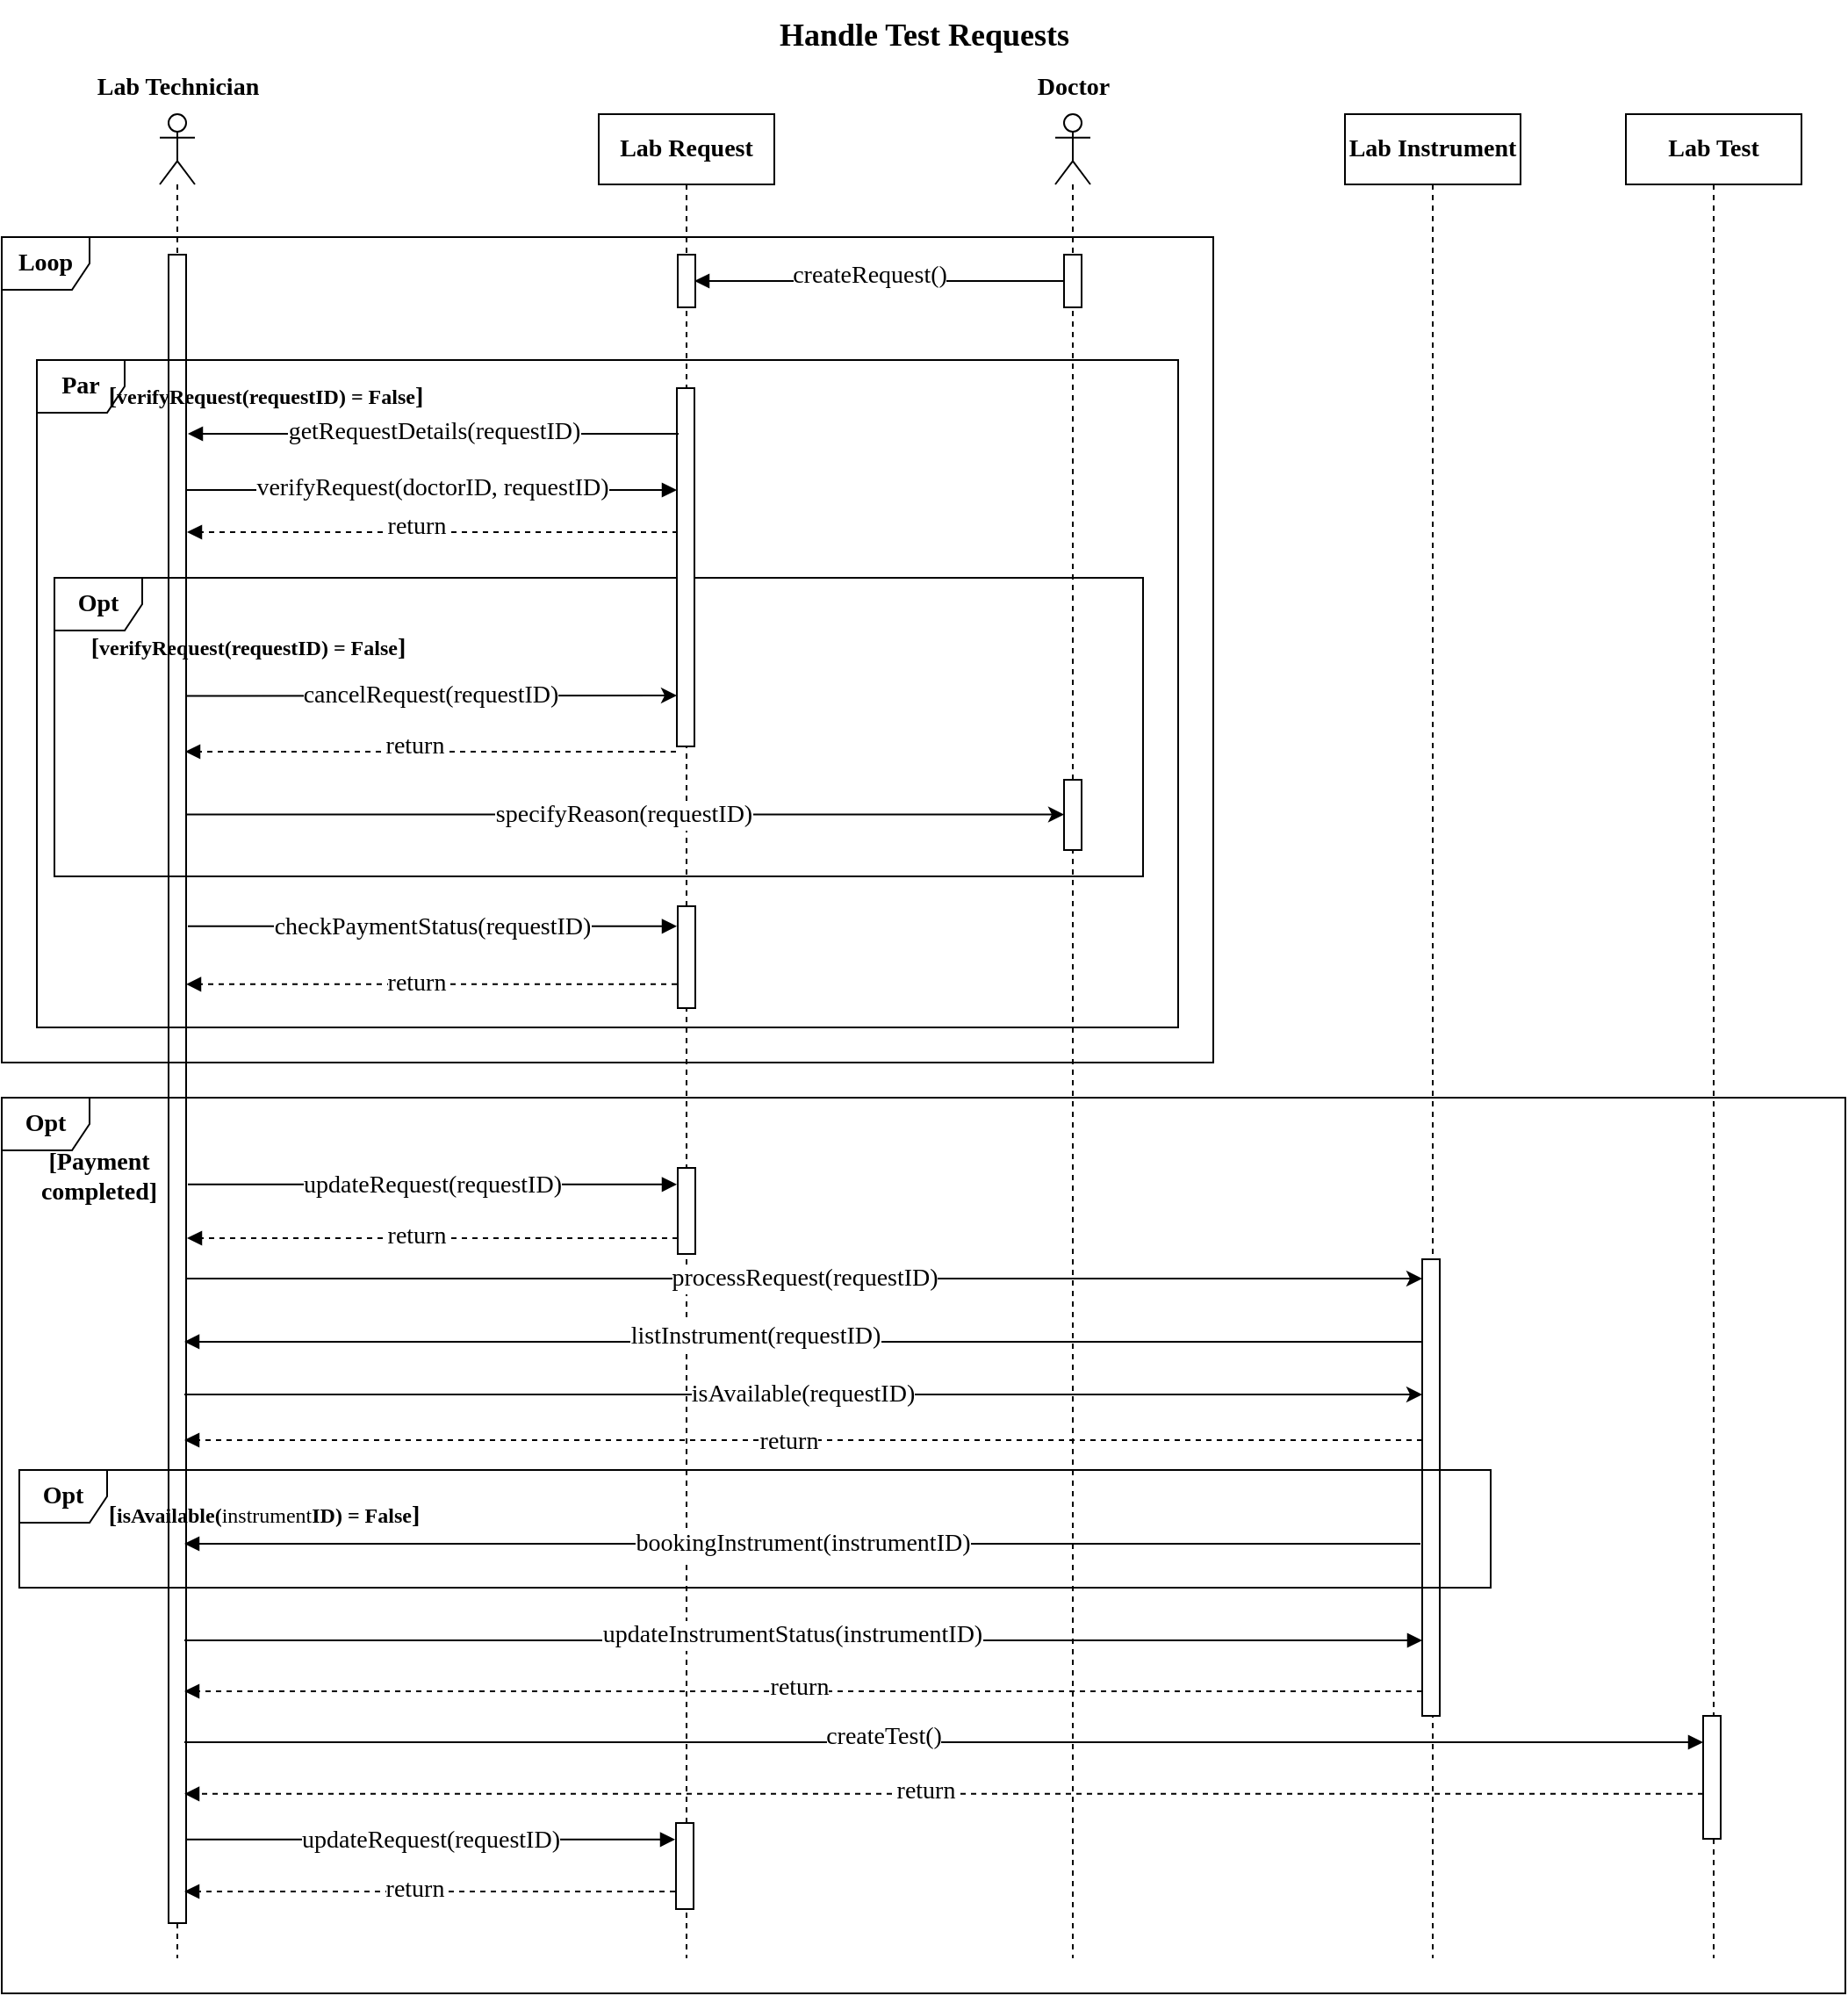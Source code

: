 <mxfile version="22.1.11" type="device">
  <diagram name="第 1 页" id="NIWxXK1TMyFCqn1yiirt">
    <mxGraphModel dx="1221" dy="618" grid="1" gridSize="10" guides="1" tooltips="1" connect="1" arrows="1" fold="1" page="1" pageScale="1" pageWidth="1169" pageHeight="827" math="0" shadow="0">
      <root>
        <mxCell id="0" />
        <mxCell id="1" parent="0" />
        <mxCell id="DlNxd_n6RIFIFVD-ujGh-35" value="" style="html=1;verticalAlign=bottom;labelBackgroundColor=none;endArrow=block;endFill=1;endSize=6;align=left;rounded=0;dashed=1;fontFamily=Times New Roman;fontSize=14;" parent="1" edge="1">
          <mxGeometry x="-1" relative="1" as="geometry">
            <mxPoint x="574" y="513" as="sourcePoint" />
            <mxPoint x="294.5" y="513" as="targetPoint" />
          </mxGeometry>
        </mxCell>
        <mxCell id="DlNxd_n6RIFIFVD-ujGh-36" value="return" style="edgeLabel;html=1;align=center;verticalAlign=middle;resizable=0;points=[];fontFamily=Times New Roman;fontSize=14;" parent="DlNxd_n6RIFIFVD-ujGh-35" vertex="1" connectable="0">
          <mxGeometry x="0.087" y="-3" relative="1" as="geometry">
            <mxPoint x="3" as="offset" />
          </mxGeometry>
        </mxCell>
        <mxCell id="16olr8pQFl9PobuFe9gn-3" value="&lt;font style=&quot;font-size: 18px;&quot;&gt;Handle Test Requests&lt;/font&gt;" style="text;html=1;align=center;verticalAlign=middle;resizable=0;points=[];autosize=1;strokeColor=none;fillColor=none;fontFamily=Times New Roman;fontSize=14;fontStyle=1" parent="1" vertex="1">
          <mxGeometry x="620" y="85" width="190" height="40" as="geometry" />
        </mxCell>
        <mxCell id="16olr8pQFl9PobuFe9gn-6" value="&lt;b&gt;&lt;font style=&quot;font-size: 14px;&quot;&gt;Lab Request&lt;/font&gt;&lt;/b&gt;" style="shape=umlLifeline;perimeter=lifelinePerimeter;whiteSpace=wrap;html=1;container=1;dropTarget=0;collapsible=0;recursiveResize=0;outlineConnect=0;portConstraint=eastwest;newEdgeStyle={&quot;curved&quot;:0,&quot;rounded&quot;:0};align=center;fontFamily=Times New Roman;" parent="1" vertex="1">
          <mxGeometry x="530" y="150" width="100" height="1050" as="geometry" />
        </mxCell>
        <mxCell id="DlNxd_n6RIFIFVD-ujGh-26" value="" style="html=1;points=[[0,0,0,0,5],[0,1,0,0,-5],[1,0,0,0,5],[1,1,0,0,-5]];perimeter=orthogonalPerimeter;outlineConnect=0;targetShapes=umlLifeline;portConstraint=eastwest;newEdgeStyle={&quot;curved&quot;:0,&quot;rounded&quot;:0};fontFamily=Times New Roman;" parent="16olr8pQFl9PobuFe9gn-6" vertex="1">
          <mxGeometry x="45" y="451" width="10" height="58" as="geometry" />
        </mxCell>
        <mxCell id="CJSI5H3gmC3imXOILsM5-1" value="" style="html=1;points=[[0,0,0,0,5],[0,1,0,0,-5],[1,0,0,0,5],[1,1,0,0,-5]];perimeter=orthogonalPerimeter;outlineConnect=0;targetShapes=umlLifeline;portConstraint=eastwest;newEdgeStyle={&quot;curved&quot;:0,&quot;rounded&quot;:0};fontFamily=Times New Roman;" parent="16olr8pQFl9PobuFe9gn-6" vertex="1">
          <mxGeometry x="45" y="600" width="10" height="49" as="geometry" />
        </mxCell>
        <mxCell id="CJSI5H3gmC3imXOILsM5-2" value="" style="edgeStyle=none;orthogonalLoop=1;jettySize=auto;html=1;rounded=0;fontFamily=Times New Roman;endArrow=block;endFill=1;startArrow=none;startFill=0;" parent="16olr8pQFl9PobuFe9gn-6" edge="1">
          <mxGeometry width="100" relative="1" as="geometry">
            <mxPoint x="-234" y="609.41" as="sourcePoint" />
            <mxPoint x="44.5" y="609.41" as="targetPoint" />
            <Array as="points" />
          </mxGeometry>
        </mxCell>
        <mxCell id="CJSI5H3gmC3imXOILsM5-3" value="&lt;font style=&quot;font-size: 14px;&quot;&gt;updateRequest(requestID)&lt;/font&gt;" style="edgeLabel;html=1;align=center;verticalAlign=middle;resizable=0;points=[];fontFamily=Times New Roman;" parent="CJSI5H3gmC3imXOILsM5-2" vertex="1" connectable="0">
          <mxGeometry x="-0.002" relative="1" as="geometry">
            <mxPoint as="offset" />
          </mxGeometry>
        </mxCell>
        <mxCell id="CJSI5H3gmC3imXOILsM5-4" value="" style="html=1;verticalAlign=bottom;labelBackgroundColor=none;endArrow=block;endFill=1;endSize=6;align=left;rounded=0;dashed=1;fontFamily=Times New Roman;fontSize=14;" parent="16olr8pQFl9PobuFe9gn-6" edge="1">
          <mxGeometry x="-1" relative="1" as="geometry">
            <mxPoint x="45" y="640" as="sourcePoint" />
            <mxPoint x="-234.5" y="640" as="targetPoint" />
          </mxGeometry>
        </mxCell>
        <mxCell id="CJSI5H3gmC3imXOILsM5-5" value="return" style="edgeLabel;html=1;align=center;verticalAlign=middle;resizable=0;points=[];fontFamily=Times New Roman;fontSize=14;" parent="CJSI5H3gmC3imXOILsM5-4" vertex="1" connectable="0">
          <mxGeometry x="0.087" y="-3" relative="1" as="geometry">
            <mxPoint x="3" y="2" as="offset" />
          </mxGeometry>
        </mxCell>
        <mxCell id="16olr8pQFl9PobuFe9gn-9" value="&lt;b&gt;&lt;font style=&quot;font-size: 14px;&quot;&gt;Lab Test&lt;/font&gt;&lt;/b&gt;" style="shape=umlLifeline;perimeter=lifelinePerimeter;whiteSpace=wrap;html=1;container=1;dropTarget=0;collapsible=0;recursiveResize=0;outlineConnect=0;portConstraint=eastwest;newEdgeStyle={&quot;curved&quot;:0,&quot;rounded&quot;:0};fontFamily=Times New Roman;" parent="1" vertex="1">
          <mxGeometry x="1115" y="150" width="100" height="1050" as="geometry" />
        </mxCell>
        <mxCell id="16olr8pQFl9PobuFe9gn-12" value="&lt;font style=&quot;font-size: 14px;&quot;&gt;&lt;b&gt;Lab Instrument&lt;/b&gt;&lt;/font&gt;" style="shape=umlLifeline;perimeter=lifelinePerimeter;whiteSpace=wrap;html=1;container=1;dropTarget=0;collapsible=0;recursiveResize=0;outlineConnect=0;portConstraint=eastwest;newEdgeStyle={&quot;curved&quot;:0,&quot;rounded&quot;:0};fontFamily=Times New Roman;" parent="1" vertex="1">
          <mxGeometry x="955" y="150" width="100" height="1050" as="geometry" />
        </mxCell>
        <mxCell id="16olr8pQFl9PobuFe9gn-15" value="" style="shape=umlLifeline;perimeter=lifelinePerimeter;whiteSpace=wrap;html=1;container=1;dropTarget=0;collapsible=0;recursiveResize=0;outlineConnect=0;portConstraint=eastwest;newEdgeStyle={&quot;curved&quot;:0,&quot;rounded&quot;:0};participant=umlActor;fontFamily=Times New Roman;" parent="1" vertex="1">
          <mxGeometry x="280" y="150" width="20" height="1050" as="geometry" />
        </mxCell>
        <mxCell id="16olr8pQFl9PobuFe9gn-19" value="" style="html=1;points=[[0,0,0,0,5],[0,1,0,0,-5],[1,0,0,0,5],[1,1,0,0,-5]];perimeter=orthogonalPerimeter;outlineConnect=0;targetShapes=umlLifeline;portConstraint=eastwest;newEdgeStyle={&quot;curved&quot;:0,&quot;rounded&quot;:0};fontFamily=Times New Roman;" parent="16olr8pQFl9PobuFe9gn-15" vertex="1">
          <mxGeometry x="5" y="80" width="10" height="950" as="geometry" />
        </mxCell>
        <mxCell id="16olr8pQFl9PobuFe9gn-17" value="Lab Technician" style="text;html=1;align=center;verticalAlign=middle;resizable=0;points=[];autosize=1;strokeColor=none;fillColor=none;fontFamily=Times New Roman;fontStyle=1;fontSize=14;" parent="1" vertex="1">
          <mxGeometry x="230" y="120" width="120" height="30" as="geometry" />
        </mxCell>
        <mxCell id="16olr8pQFl9PobuFe9gn-64" value="&lt;p&gt;&lt;font&gt;&lt;span style=&quot;font-size: 14px;&quot;&gt;&lt;b&gt;Opt&lt;/b&gt;&lt;/span&gt;&lt;/font&gt;&lt;/p&gt;" style="shape=umlFrame;whiteSpace=wrap;html=1;pointerEvents=0;recursiveResize=0;container=0;collapsible=0;width=50;fontFamily=Times New Roman;" parent="1" vertex="1">
          <mxGeometry x="220" y="414" width="620" height="170" as="geometry" />
        </mxCell>
        <mxCell id="VP1BYQy64cvlC65ktkvg-35" value="&lt;p&gt;&lt;font&gt;&lt;span style=&quot;font-size: 14px;&quot;&gt;&lt;b&gt;Loop&lt;/b&gt;&lt;/span&gt;&lt;/font&gt;&lt;/p&gt;" style="shape=umlFrame;whiteSpace=wrap;html=1;pointerEvents=0;recursiveResize=0;container=0;collapsible=0;width=50;fontFamily=Times New Roman;" parent="1" vertex="1">
          <mxGeometry x="190" y="220" width="690" height="470" as="geometry" />
        </mxCell>
        <mxCell id="VP1BYQy64cvlC65ktkvg-53" value="" style="html=1;points=[[0,0,0,0,5],[0,1,0,0,-5],[1,0,0,0,5],[1,1,0,0,-5]];perimeter=orthogonalPerimeter;outlineConnect=0;targetShapes=umlLifeline;portConstraint=eastwest;newEdgeStyle={&quot;curved&quot;:0,&quot;rounded&quot;:0};fontFamily=Times New Roman;" parent="1" vertex="1">
          <mxGeometry x="574.5" y="306" width="10" height="204" as="geometry" />
        </mxCell>
        <mxCell id="VP1BYQy64cvlC65ktkvg-42" value="" style="edgeStyle=none;orthogonalLoop=1;jettySize=auto;html=1;rounded=0;fontFamily=Times New Roman;endArrow=block;endFill=1;startArrow=none;startFill=0;" parent="1" edge="1">
          <mxGeometry width="100" relative="1" as="geometry">
            <mxPoint x="296" y="612.41" as="sourcePoint" />
            <mxPoint x="574.5" y="612.41" as="targetPoint" />
            <Array as="points" />
          </mxGeometry>
        </mxCell>
        <mxCell id="VP1BYQy64cvlC65ktkvg-43" value="&lt;font style=&quot;font-size: 14px;&quot;&gt;checkPaymentStatus(requestID)&lt;/font&gt;" style="edgeLabel;html=1;align=center;verticalAlign=middle;resizable=0;points=[];fontFamily=Times New Roman;" parent="VP1BYQy64cvlC65ktkvg-42" vertex="1" connectable="0">
          <mxGeometry x="-0.002" relative="1" as="geometry">
            <mxPoint as="offset" />
          </mxGeometry>
        </mxCell>
        <mxCell id="xHdds-Xrc0dDvPUilXBw-2" value="&lt;font style=&quot;&quot;&gt;&lt;b&gt;&lt;span style=&quot;font-size: 14px;&quot;&gt;[&lt;/span&gt;verifyRequest(&lt;/b&gt;&lt;b style=&quot;border-color: var(--border-color);&quot;&gt;requestID&lt;/b&gt;&lt;b&gt;) = False&lt;span style=&quot;font-size: 14px;&quot;&gt;]&lt;/span&gt;&lt;/b&gt;&lt;/font&gt;" style="text;html=1;align=center;verticalAlign=middle;resizable=0;points=[];autosize=1;strokeColor=none;fillColor=none;fontFamily=Times New Roman;" parent="1" vertex="1">
          <mxGeometry x="230" y="439" width="200" height="30" as="geometry" />
        </mxCell>
        <mxCell id="DlNxd_n6RIFIFVD-ujGh-1" value="" style="shape=umlLifeline;perimeter=lifelinePerimeter;whiteSpace=wrap;html=1;container=1;dropTarget=0;collapsible=0;recursiveResize=0;outlineConnect=0;portConstraint=eastwest;newEdgeStyle={&quot;curved&quot;:0,&quot;rounded&quot;:0};participant=umlActor;fontFamily=Times New Roman;" parent="1" vertex="1">
          <mxGeometry x="790" y="150" width="20" height="1050" as="geometry" />
        </mxCell>
        <mxCell id="16olr8pQFl9PobuFe9gn-18" value="" style="html=1;points=[[0,0,0,0,5],[0,1,0,0,-5],[1,0,0,0,5],[1,1,0,0,-5]];perimeter=orthogonalPerimeter;outlineConnect=0;targetShapes=umlLifeline;portConstraint=eastwest;newEdgeStyle={&quot;curved&quot;:0,&quot;rounded&quot;:0};fontFamily=Times New Roman;" parent="DlNxd_n6RIFIFVD-ujGh-1" vertex="1">
          <mxGeometry x="-215" y="80" width="10" height="30" as="geometry" />
        </mxCell>
        <mxCell id="16olr8pQFl9PobuFe9gn-20" value="" style="html=1;verticalAlign=bottom;labelBackgroundColor=none;endArrow=block;endFill=1;endSize=6;align=left;rounded=0;fontFamily=Times New Roman;exitX=0;exitY=0;exitDx=0;exitDy=5;exitPerimeter=0;" parent="DlNxd_n6RIFIFVD-ujGh-1" edge="1">
          <mxGeometry x="-1" relative="1" as="geometry">
            <mxPoint x="4.5" y="95" as="sourcePoint" />
            <mxPoint x="-205.5" y="95" as="targetPoint" />
          </mxGeometry>
        </mxCell>
        <mxCell id="16olr8pQFl9PobuFe9gn-27" value="createRequest()" style="edgeLabel;html=1;align=center;verticalAlign=middle;resizable=0;points=[];fontFamily=Times New Roman;fontSize=14;" parent="16olr8pQFl9PobuFe9gn-20" vertex="1" connectable="0">
          <mxGeometry x="0.087" y="-3" relative="1" as="geometry">
            <mxPoint x="3" as="offset" />
          </mxGeometry>
        </mxCell>
        <mxCell id="DlNxd_n6RIFIFVD-ujGh-2" value="" style="html=1;points=[[0,0,0,0,5],[0,1,0,0,-5],[1,0,0,0,5],[1,1,0,0,-5]];perimeter=orthogonalPerimeter;outlineConnect=0;targetShapes=umlLifeline;portConstraint=eastwest;newEdgeStyle={&quot;curved&quot;:0,&quot;rounded&quot;:0};fontFamily=Times New Roman;" parent="DlNxd_n6RIFIFVD-ujGh-1" vertex="1">
          <mxGeometry x="5" y="80" width="10" height="30" as="geometry" />
        </mxCell>
        <mxCell id="DlNxd_n6RIFIFVD-ujGh-3" value="Doctor" style="text;html=1;align=center;verticalAlign=middle;resizable=0;points=[];autosize=1;strokeColor=none;fillColor=none;fontFamily=Times New Roman;fontStyle=1;fontSize=14;" parent="1" vertex="1">
          <mxGeometry x="770" y="120" width="60" height="30" as="geometry" />
        </mxCell>
        <mxCell id="VP1BYQy64cvlC65ktkvg-59" value="" style="edgeStyle=none;orthogonalLoop=1;jettySize=auto;html=1;rounded=0;fontFamily=Times New Roman;" parent="1" edge="1">
          <mxGeometry width="100" relative="1" as="geometry">
            <mxPoint x="294.5" y="548.77" as="sourcePoint" />
            <mxPoint x="795" y="548.77" as="targetPoint" />
            <Array as="points" />
          </mxGeometry>
        </mxCell>
        <mxCell id="VP1BYQy64cvlC65ktkvg-60" value="&lt;font style=&quot;font-size: 14px;&quot;&gt;specifyReason(requestID)&lt;/font&gt;" style="edgeLabel;html=1;align=center;verticalAlign=middle;resizable=0;points=[];fontFamily=Times New Roman;" parent="VP1BYQy64cvlC65ktkvg-59" vertex="1" connectable="0">
          <mxGeometry x="-0.002" relative="1" as="geometry">
            <mxPoint as="offset" />
          </mxGeometry>
        </mxCell>
        <mxCell id="DlNxd_n6RIFIFVD-ujGh-8" value="" style="html=1;points=[[0,0,0,0,5],[0,1,0,0,-5],[1,0,0,0,5],[1,1,0,0,-5]];perimeter=orthogonalPerimeter;outlineConnect=0;targetShapes=umlLifeline;portConstraint=eastwest;newEdgeStyle={&quot;curved&quot;:0,&quot;rounded&quot;:0};fontFamily=Times New Roman;" parent="1" vertex="1">
          <mxGeometry x="795" y="529" width="10" height="40" as="geometry" />
        </mxCell>
        <mxCell id="DlNxd_n6RIFIFVD-ujGh-6" value="" style="edgeStyle=none;orthogonalLoop=1;jettySize=auto;html=1;rounded=0;fontFamily=Times New Roman;" parent="1" edge="1">
          <mxGeometry width="100" relative="1" as="geometry">
            <mxPoint x="294.5" y="481.25" as="sourcePoint" />
            <mxPoint x="574.5" y="481" as="targetPoint" />
            <Array as="points" />
          </mxGeometry>
        </mxCell>
        <mxCell id="DlNxd_n6RIFIFVD-ujGh-7" value="&lt;font style=&quot;font-size: 14px;&quot;&gt;cancelRequest(requestID)&lt;/font&gt;" style="edgeLabel;html=1;align=center;verticalAlign=middle;resizable=0;points=[];fontFamily=Times New Roman;" parent="DlNxd_n6RIFIFVD-ujGh-6" vertex="1" connectable="0">
          <mxGeometry x="-0.002" relative="1" as="geometry">
            <mxPoint as="offset" />
          </mxGeometry>
        </mxCell>
        <mxCell id="VP1BYQy64cvlC65ktkvg-36" value="" style="edgeStyle=none;orthogonalLoop=1;jettySize=auto;html=1;rounded=0;fontFamily=Times New Roman;endArrow=block;endFill=1;startArrow=none;startFill=0;" parent="1" edge="1">
          <mxGeometry width="100" relative="1" as="geometry">
            <mxPoint x="295" y="364" as="sourcePoint" />
            <mxPoint x="574.5" y="364" as="targetPoint" />
            <Array as="points" />
          </mxGeometry>
        </mxCell>
        <mxCell id="VP1BYQy64cvlC65ktkvg-37" value="&lt;font style=&quot;font-size: 14px;&quot;&gt;verifyRequest(doctorID, requestID)&lt;/font&gt;" style="edgeLabel;html=1;align=center;verticalAlign=middle;resizable=0;points=[];fontFamily=Times New Roman;" parent="VP1BYQy64cvlC65ktkvg-36" vertex="1" connectable="0">
          <mxGeometry x="-0.002" relative="1" as="geometry">
            <mxPoint y="-1" as="offset" />
          </mxGeometry>
        </mxCell>
        <mxCell id="DlNxd_n6RIFIFVD-ujGh-12" value="&lt;p&gt;&lt;font&gt;&lt;span style=&quot;font-size: 14px;&quot;&gt;&lt;b&gt;Par&lt;/b&gt;&lt;/span&gt;&lt;/font&gt;&lt;/p&gt;" style="shape=umlFrame;whiteSpace=wrap;html=1;pointerEvents=0;recursiveResize=0;container=0;collapsible=0;width=50;fontFamily=Times New Roman;" parent="1" vertex="1">
          <mxGeometry x="210" y="290" width="650" height="380" as="geometry" />
        </mxCell>
        <mxCell id="DlNxd_n6RIFIFVD-ujGh-13" value="&lt;font style=&quot;&quot;&gt;&lt;b&gt;&lt;span style=&quot;font-size: 14px;&quot;&gt;[&lt;/span&gt;verifyRequest(requestID) = False&lt;span style=&quot;font-size: 14px;&quot;&gt;]&lt;/span&gt;&lt;/b&gt;&lt;/font&gt;" style="text;html=1;align=center;verticalAlign=middle;resizable=0;points=[];autosize=1;strokeColor=none;fillColor=none;fontFamily=Times New Roman;" parent="1" vertex="1">
          <mxGeometry x="240" y="296" width="200" height="30" as="geometry" />
        </mxCell>
        <mxCell id="DlNxd_n6RIFIFVD-ujGh-24" value="" style="html=1;verticalAlign=bottom;labelBackgroundColor=none;endArrow=block;endFill=1;endSize=6;align=left;rounded=0;dashed=1;fontFamily=Times New Roman;fontSize=14;" parent="1" edge="1">
          <mxGeometry x="-1" relative="1" as="geometry">
            <mxPoint x="574.5" y="645.41" as="sourcePoint" />
            <mxPoint x="295" y="645.41" as="targetPoint" />
          </mxGeometry>
        </mxCell>
        <mxCell id="DlNxd_n6RIFIFVD-ujGh-25" value="return" style="edgeLabel;html=1;align=center;verticalAlign=middle;resizable=0;points=[];fontFamily=Times New Roman;fontSize=14;" parent="DlNxd_n6RIFIFVD-ujGh-24" vertex="1" connectable="0">
          <mxGeometry x="0.087" y="-3" relative="1" as="geometry">
            <mxPoint x="3" y="2" as="offset" />
          </mxGeometry>
        </mxCell>
        <mxCell id="DlNxd_n6RIFIFVD-ujGh-27" value="" style="html=1;verticalAlign=bottom;labelBackgroundColor=none;endArrow=block;endFill=1;endSize=6;align=left;rounded=0;dashed=1;fontFamily=Times New Roman;fontSize=14;" parent="1" edge="1">
          <mxGeometry x="-1" relative="1" as="geometry">
            <mxPoint x="575" y="388" as="sourcePoint" />
            <mxPoint x="295.5" y="388" as="targetPoint" />
          </mxGeometry>
        </mxCell>
        <mxCell id="DlNxd_n6RIFIFVD-ujGh-28" value="return" style="edgeLabel;html=1;align=center;verticalAlign=middle;resizable=0;points=[];fontFamily=Times New Roman;fontSize=14;" parent="DlNxd_n6RIFIFVD-ujGh-27" vertex="1" connectable="0">
          <mxGeometry x="0.087" y="-3" relative="1" as="geometry">
            <mxPoint x="3" as="offset" />
          </mxGeometry>
        </mxCell>
        <mxCell id="DlNxd_n6RIFIFVD-ujGh-33" value="" style="edgeStyle=none;orthogonalLoop=1;jettySize=auto;html=1;rounded=0;fontFamily=Times New Roman;endArrow=none;endFill=0;startArrow=block;startFill=1;" parent="1" edge="1">
          <mxGeometry width="100" relative="1" as="geometry">
            <mxPoint x="296" y="332" as="sourcePoint" />
            <mxPoint x="575.5" y="332" as="targetPoint" />
            <Array as="points" />
          </mxGeometry>
        </mxCell>
        <mxCell id="DlNxd_n6RIFIFVD-ujGh-34" value="&lt;font style=&quot;font-size: 14px;&quot;&gt;getRequestDetails(requestID)&lt;/font&gt;" style="edgeLabel;html=1;align=center;verticalAlign=middle;resizable=0;points=[];fontFamily=Times New Roman;" parent="DlNxd_n6RIFIFVD-ujGh-33" vertex="1" connectable="0">
          <mxGeometry x="-0.002" relative="1" as="geometry">
            <mxPoint y="-1" as="offset" />
          </mxGeometry>
        </mxCell>
        <mxCell id="16olr8pQFl9PobuFe9gn-21" value="" style="html=1;points=[[0,0,0,0,5],[0,1,0,0,-5],[1,0,0,0,5],[1,1,0,0,-5]];perimeter=orthogonalPerimeter;outlineConnect=0;targetShapes=umlLifeline;portConstraint=eastwest;newEdgeStyle={&quot;curved&quot;:0,&quot;rounded&quot;:0};fontFamily=Times New Roman;fontSize=14;" parent="1" vertex="1">
          <mxGeometry x="1159" y="1062" width="10" height="70" as="geometry" />
        </mxCell>
        <mxCell id="VP1BYQy64cvlC65ktkvg-70" value="" style="html=1;points=[[0,0,0,0,5],[0,1,0,0,-5],[1,0,0,0,5],[1,1,0,0,-5]];perimeter=orthogonalPerimeter;outlineConnect=0;targetShapes=umlLifeline;portConstraint=eastwest;newEdgeStyle={&quot;curved&quot;:0,&quot;rounded&quot;:0};fontFamily=Times New Roman;fontSize=14;" parent="1" vertex="1">
          <mxGeometry x="999" y="802" width="10" height="260" as="geometry" />
        </mxCell>
        <mxCell id="VP1BYQy64cvlC65ktkvg-67" value="&lt;p&gt;&lt;font&gt;&lt;span style=&quot;font-size: 14px;&quot;&gt;&lt;b&gt;Opt&lt;/b&gt;&lt;/span&gt;&lt;/font&gt;&lt;/p&gt;" style="shape=umlFrame;whiteSpace=wrap;html=1;pointerEvents=0;recursiveResize=0;container=0;collapsible=0;width=50;fontFamily=Times New Roman;" parent="1" vertex="1">
          <mxGeometry x="190" y="710" width="1050" height="510" as="geometry" />
        </mxCell>
        <mxCell id="VP1BYQy64cvlC65ktkvg-68" value="" style="edgeStyle=none;orthogonalLoop=1;jettySize=auto;html=1;rounded=0;fontFamily=Times New Roman;fontSize=14;" parent="1" edge="1">
          <mxGeometry width="100" relative="1" as="geometry">
            <mxPoint x="295" y="813" as="sourcePoint" />
            <mxPoint x="999" y="813" as="targetPoint" />
            <Array as="points" />
          </mxGeometry>
        </mxCell>
        <mxCell id="VP1BYQy64cvlC65ktkvg-69" value="&lt;font style=&quot;font-size: 14px;&quot;&gt;processRequest(requestID)&lt;/font&gt;" style="edgeLabel;html=1;align=center;verticalAlign=middle;resizable=0;points=[];fontFamily=Times New Roman;fontSize=14;" parent="VP1BYQy64cvlC65ktkvg-68" vertex="1" connectable="0">
          <mxGeometry x="-0.002" relative="1" as="geometry">
            <mxPoint as="offset" />
          </mxGeometry>
        </mxCell>
        <mxCell id="xHdds-Xrc0dDvPUilXBw-5" value="&lt;font style=&quot;font-size: 14px;&quot;&gt;&lt;font style=&quot;font-size: 14px;&quot;&gt;&lt;b style=&quot;font-size: 14px;&quot;&gt;[&lt;/b&gt;&lt;/font&gt;&lt;b style=&quot;font-size: 14px;&quot;&gt;Payment&lt;br style=&quot;border-color: var(--border-color); font-size: 14px;&quot;&gt;completed&lt;/b&gt;&lt;font style=&quot;font-size: 14px;&quot;&gt;&lt;b style=&quot;font-size: 14px;&quot;&gt;]&lt;/b&gt;&lt;/font&gt;&lt;/font&gt;" style="text;html=1;align=center;verticalAlign=middle;resizable=0;points=[];autosize=1;strokeColor=none;fillColor=none;fontFamily=Times New Roman;fontSize=14;" parent="1" vertex="1">
          <mxGeometry x="200" y="730" width="90" height="50" as="geometry" />
        </mxCell>
        <mxCell id="xHdds-Xrc0dDvPUilXBw-6" value="&lt;p&gt;&lt;font&gt;&lt;span style=&quot;font-size: 14px;&quot;&gt;&lt;b&gt;Opt&lt;/b&gt;&lt;/span&gt;&lt;/font&gt;&lt;/p&gt;" style="shape=umlFrame;whiteSpace=wrap;html=1;pointerEvents=0;recursiveResize=0;container=0;collapsible=0;width=50;fontFamily=Times New Roman;" parent="1" vertex="1">
          <mxGeometry x="200" y="922" width="838" height="67" as="geometry" />
        </mxCell>
        <mxCell id="xHdds-Xrc0dDvPUilXBw-12" value="" style="html=1;verticalAlign=bottom;labelBackgroundColor=none;endArrow=block;endFill=1;endSize=6;align=left;rounded=0;fontFamily=Times New Roman;fontSize=14;strokeColor=default;" parent="1" edge="1">
          <mxGeometry x="-1" relative="1" as="geometry">
            <mxPoint x="999" y="848.95" as="sourcePoint" />
            <mxPoint x="294" y="848.95" as="targetPoint" />
          </mxGeometry>
        </mxCell>
        <mxCell id="xHdds-Xrc0dDvPUilXBw-13" value="listInstrument(requestID)" style="edgeLabel;html=1;align=center;verticalAlign=middle;resizable=0;points=[];fontFamily=Times New Roman;fontSize=14;" parent="xHdds-Xrc0dDvPUilXBw-12" vertex="1" connectable="0">
          <mxGeometry x="0.087" y="-3" relative="1" as="geometry">
            <mxPoint x="3" as="offset" />
          </mxGeometry>
        </mxCell>
        <mxCell id="xHdds-Xrc0dDvPUilXBw-14" value="" style="edgeStyle=none;orthogonalLoop=1;jettySize=auto;html=1;rounded=0;fontFamily=Times New Roman;fontSize=14;endArrow=none;endFill=0;startArrow=block;startFill=1;" parent="1" edge="1">
          <mxGeometry width="100" relative="1" as="geometry">
            <mxPoint x="294" y="964" as="sourcePoint" />
            <mxPoint x="998" y="964" as="targetPoint" />
            <Array as="points" />
          </mxGeometry>
        </mxCell>
        <mxCell id="xHdds-Xrc0dDvPUilXBw-15" value="&lt;font style=&quot;font-size: 14px;&quot;&gt;bookingInstrument(instrumentID)&lt;/font&gt;" style="edgeLabel;html=1;align=center;verticalAlign=middle;resizable=0;points=[];fontFamily=Times New Roman;fontSize=14;" parent="xHdds-Xrc0dDvPUilXBw-14" vertex="1" connectable="0">
          <mxGeometry x="-0.002" relative="1" as="geometry">
            <mxPoint as="offset" />
          </mxGeometry>
        </mxCell>
        <mxCell id="xHdds-Xrc0dDvPUilXBw-16" value="" style="html=1;verticalAlign=bottom;labelBackgroundColor=none;endArrow=none;endFill=0;endSize=6;align=left;rounded=0;fontFamily=Times New Roman;fontSize=14;startArrow=block;startFill=1;" parent="1" edge="1">
          <mxGeometry x="-1" relative="1" as="geometry">
            <mxPoint x="1159" y="1077.0" as="sourcePoint" />
            <mxPoint x="294" y="1077" as="targetPoint" />
          </mxGeometry>
        </mxCell>
        <mxCell id="xHdds-Xrc0dDvPUilXBw-17" value="createTest()" style="edgeLabel;html=1;align=center;verticalAlign=middle;resizable=0;points=[];fontFamily=Times New Roman;fontSize=14;" parent="xHdds-Xrc0dDvPUilXBw-16" vertex="1" connectable="0">
          <mxGeometry x="0.087" y="-3" relative="1" as="geometry">
            <mxPoint x="3" as="offset" />
          </mxGeometry>
        </mxCell>
        <mxCell id="DlNxd_n6RIFIFVD-ujGh-14" value="" style="html=1;verticalAlign=bottom;labelBackgroundColor=none;endArrow=none;endFill=0;endSize=6;align=left;rounded=0;fontFamily=Times New Roman;fontSize=14;startArrow=block;startFill=1;" parent="1" edge="1">
          <mxGeometry x="-1" relative="1" as="geometry">
            <mxPoint x="999" y="1019.0" as="sourcePoint" />
            <mxPoint x="294" y="1019.0" as="targetPoint" />
          </mxGeometry>
        </mxCell>
        <mxCell id="DlNxd_n6RIFIFVD-ujGh-15" value="updateInstrumentStatus(instrumentID)" style="edgeLabel;html=1;align=center;verticalAlign=middle;resizable=0;points=[];fontFamily=Times New Roman;fontSize=14;" parent="DlNxd_n6RIFIFVD-ujGh-14" vertex="1" connectable="0">
          <mxGeometry x="0.087" y="-3" relative="1" as="geometry">
            <mxPoint x="24" as="offset" />
          </mxGeometry>
        </mxCell>
        <mxCell id="DlNxd_n6RIFIFVD-ujGh-16" value="&lt;font style=&quot;&quot;&gt;&lt;span style=&quot;font-weight: bold; font-size: 14px;&quot;&gt;[&lt;/span&gt;&lt;b&gt;isAvailable(&lt;/b&gt;instrument&lt;b&gt;ID) = False&lt;/b&gt;&lt;span style=&quot;font-weight: bold; font-size: 14px;&quot;&gt;]&lt;/span&gt;&lt;/font&gt;" style="text;html=1;align=center;verticalAlign=middle;resizable=0;points=[];autosize=1;strokeColor=none;fillColor=none;fontFamily=Times New Roman;" parent="1" vertex="1">
          <mxGeometry x="239" y="933" width="200" height="30" as="geometry" />
        </mxCell>
        <mxCell id="DlNxd_n6RIFIFVD-ujGh-18" value="" style="html=1;points=[[0,0,0,0,5],[0,1,0,0,-5],[1,0,0,0,5],[1,1,0,0,-5]];perimeter=orthogonalPerimeter;outlineConnect=0;targetShapes=umlLifeline;portConstraint=eastwest;newEdgeStyle={&quot;curved&quot;:0,&quot;rounded&quot;:0};fontFamily=Times New Roman;" parent="1" vertex="1">
          <mxGeometry x="574" y="1123" width="10" height="49" as="geometry" />
        </mxCell>
        <mxCell id="DlNxd_n6RIFIFVD-ujGh-19" value="" style="edgeStyle=none;orthogonalLoop=1;jettySize=auto;html=1;rounded=0;fontFamily=Times New Roman;fontSize=14;" parent="1" edge="1">
          <mxGeometry width="100" relative="1" as="geometry">
            <mxPoint x="294" y="879" as="sourcePoint" />
            <mxPoint x="999" y="879" as="targetPoint" />
            <Array as="points" />
          </mxGeometry>
        </mxCell>
        <mxCell id="DlNxd_n6RIFIFVD-ujGh-20" value="isAvailable(requestID)" style="edgeLabel;html=1;align=center;verticalAlign=middle;resizable=0;points=[];fontFamily=Times New Roman;fontSize=14;" parent="DlNxd_n6RIFIFVD-ujGh-19" vertex="1" connectable="0">
          <mxGeometry x="-0.002" relative="1" as="geometry">
            <mxPoint as="offset" />
          </mxGeometry>
        </mxCell>
        <mxCell id="DlNxd_n6RIFIFVD-ujGh-21" value="" style="html=1;verticalAlign=bottom;labelBackgroundColor=none;endArrow=block;endFill=1;endSize=6;align=left;rounded=0;fontFamily=Times New Roman;fontSize=14;strokeColor=default;dashed=1;" parent="1" edge="1">
          <mxGeometry x="-1" relative="1" as="geometry">
            <mxPoint x="999" y="905.05" as="sourcePoint" />
            <mxPoint x="294" y="905" as="targetPoint" />
          </mxGeometry>
        </mxCell>
        <mxCell id="DlNxd_n6RIFIFVD-ujGh-23" value="&lt;font style=&quot;font-size: 14px;&quot; face=&quot;Times New Roman&quot;&gt;return&lt;/font&gt;" style="edgeLabel;html=1;align=center;verticalAlign=middle;resizable=0;points=[];" parent="DlNxd_n6RIFIFVD-ujGh-21" vertex="1" connectable="0">
          <mxGeometry x="0.025" y="1" relative="1" as="geometry">
            <mxPoint as="offset" />
          </mxGeometry>
        </mxCell>
        <mxCell id="DlNxd_n6RIFIFVD-ujGh-37" value="" style="html=1;verticalAlign=bottom;labelBackgroundColor=none;endArrow=block;endFill=1;endSize=6;align=left;rounded=0;fontFamily=Times New Roman;fontSize=14;strokeColor=default;dashed=1;" parent="1" edge="1">
          <mxGeometry x="-1" relative="1" as="geometry">
            <mxPoint x="999" y="1048.05" as="sourcePoint" />
            <mxPoint x="294" y="1048" as="targetPoint" />
          </mxGeometry>
        </mxCell>
        <mxCell id="DlNxd_n6RIFIFVD-ujGh-43" value="&lt;font style=&quot;font-size: 14px;&quot; face=&quot;Times New Roman&quot;&gt;return&lt;/font&gt;" style="edgeLabel;html=1;align=center;verticalAlign=middle;resizable=0;points=[];" parent="DlNxd_n6RIFIFVD-ujGh-37" vertex="1" connectable="0">
          <mxGeometry x="0.008" y="-3" relative="1" as="geometry">
            <mxPoint y="1" as="offset" />
          </mxGeometry>
        </mxCell>
        <mxCell id="DlNxd_n6RIFIFVD-ujGh-39" value="" style="html=1;verticalAlign=bottom;labelBackgroundColor=none;endArrow=block;endFill=1;endSize=6;align=left;rounded=0;fontFamily=Times New Roman;fontSize=14;strokeColor=default;dashed=1;" parent="1" source="16olr8pQFl9PobuFe9gn-21" edge="1">
          <mxGeometry x="-1" relative="1" as="geometry">
            <mxPoint x="999" y="1106.46" as="sourcePoint" />
            <mxPoint x="294" y="1106.41" as="targetPoint" />
          </mxGeometry>
        </mxCell>
        <mxCell id="DlNxd_n6RIFIFVD-ujGh-40" value="&lt;font style=&quot;font-size: 14px;&quot; face=&quot;Times New Roman&quot;&gt;return&lt;/font&gt;" style="edgeLabel;html=1;align=center;verticalAlign=middle;resizable=0;points=[];" parent="DlNxd_n6RIFIFVD-ujGh-39" vertex="1" connectable="0">
          <mxGeometry x="0.025" y="1" relative="1" as="geometry">
            <mxPoint y="-3" as="offset" />
          </mxGeometry>
        </mxCell>
        <mxCell id="DlNxd_n6RIFIFVD-ujGh-44" value="" style="edgeStyle=none;orthogonalLoop=1;jettySize=auto;html=1;rounded=0;fontFamily=Times New Roman;endArrow=block;endFill=1;startArrow=none;startFill=0;" parent="1" edge="1">
          <mxGeometry width="100" relative="1" as="geometry">
            <mxPoint x="295" y="1132.41" as="sourcePoint" />
            <mxPoint x="573.5" y="1132.41" as="targetPoint" />
            <Array as="points" />
          </mxGeometry>
        </mxCell>
        <mxCell id="DlNxd_n6RIFIFVD-ujGh-45" value="&lt;font style=&quot;font-size: 14px;&quot;&gt;updateRequest(requestID)&lt;/font&gt;" style="edgeLabel;html=1;align=center;verticalAlign=middle;resizable=0;points=[];fontFamily=Times New Roman;" parent="DlNxd_n6RIFIFVD-ujGh-44" vertex="1" connectable="0">
          <mxGeometry x="-0.002" relative="1" as="geometry">
            <mxPoint as="offset" />
          </mxGeometry>
        </mxCell>
        <mxCell id="DlNxd_n6RIFIFVD-ujGh-46" value="" style="html=1;verticalAlign=bottom;labelBackgroundColor=none;endArrow=block;endFill=1;endSize=6;align=left;rounded=0;dashed=1;fontFamily=Times New Roman;fontSize=14;" parent="1" edge="1">
          <mxGeometry x="-1" relative="1" as="geometry">
            <mxPoint x="573.5" y="1162" as="sourcePoint" />
            <mxPoint x="294" y="1162" as="targetPoint" />
          </mxGeometry>
        </mxCell>
        <mxCell id="DlNxd_n6RIFIFVD-ujGh-47" value="return" style="edgeLabel;html=1;align=center;verticalAlign=middle;resizable=0;points=[];fontFamily=Times New Roman;fontSize=14;" parent="DlNxd_n6RIFIFVD-ujGh-46" vertex="1" connectable="0">
          <mxGeometry x="0.087" y="-3" relative="1" as="geometry">
            <mxPoint x="3" y="2" as="offset" />
          </mxGeometry>
        </mxCell>
      </root>
    </mxGraphModel>
  </diagram>
</mxfile>
